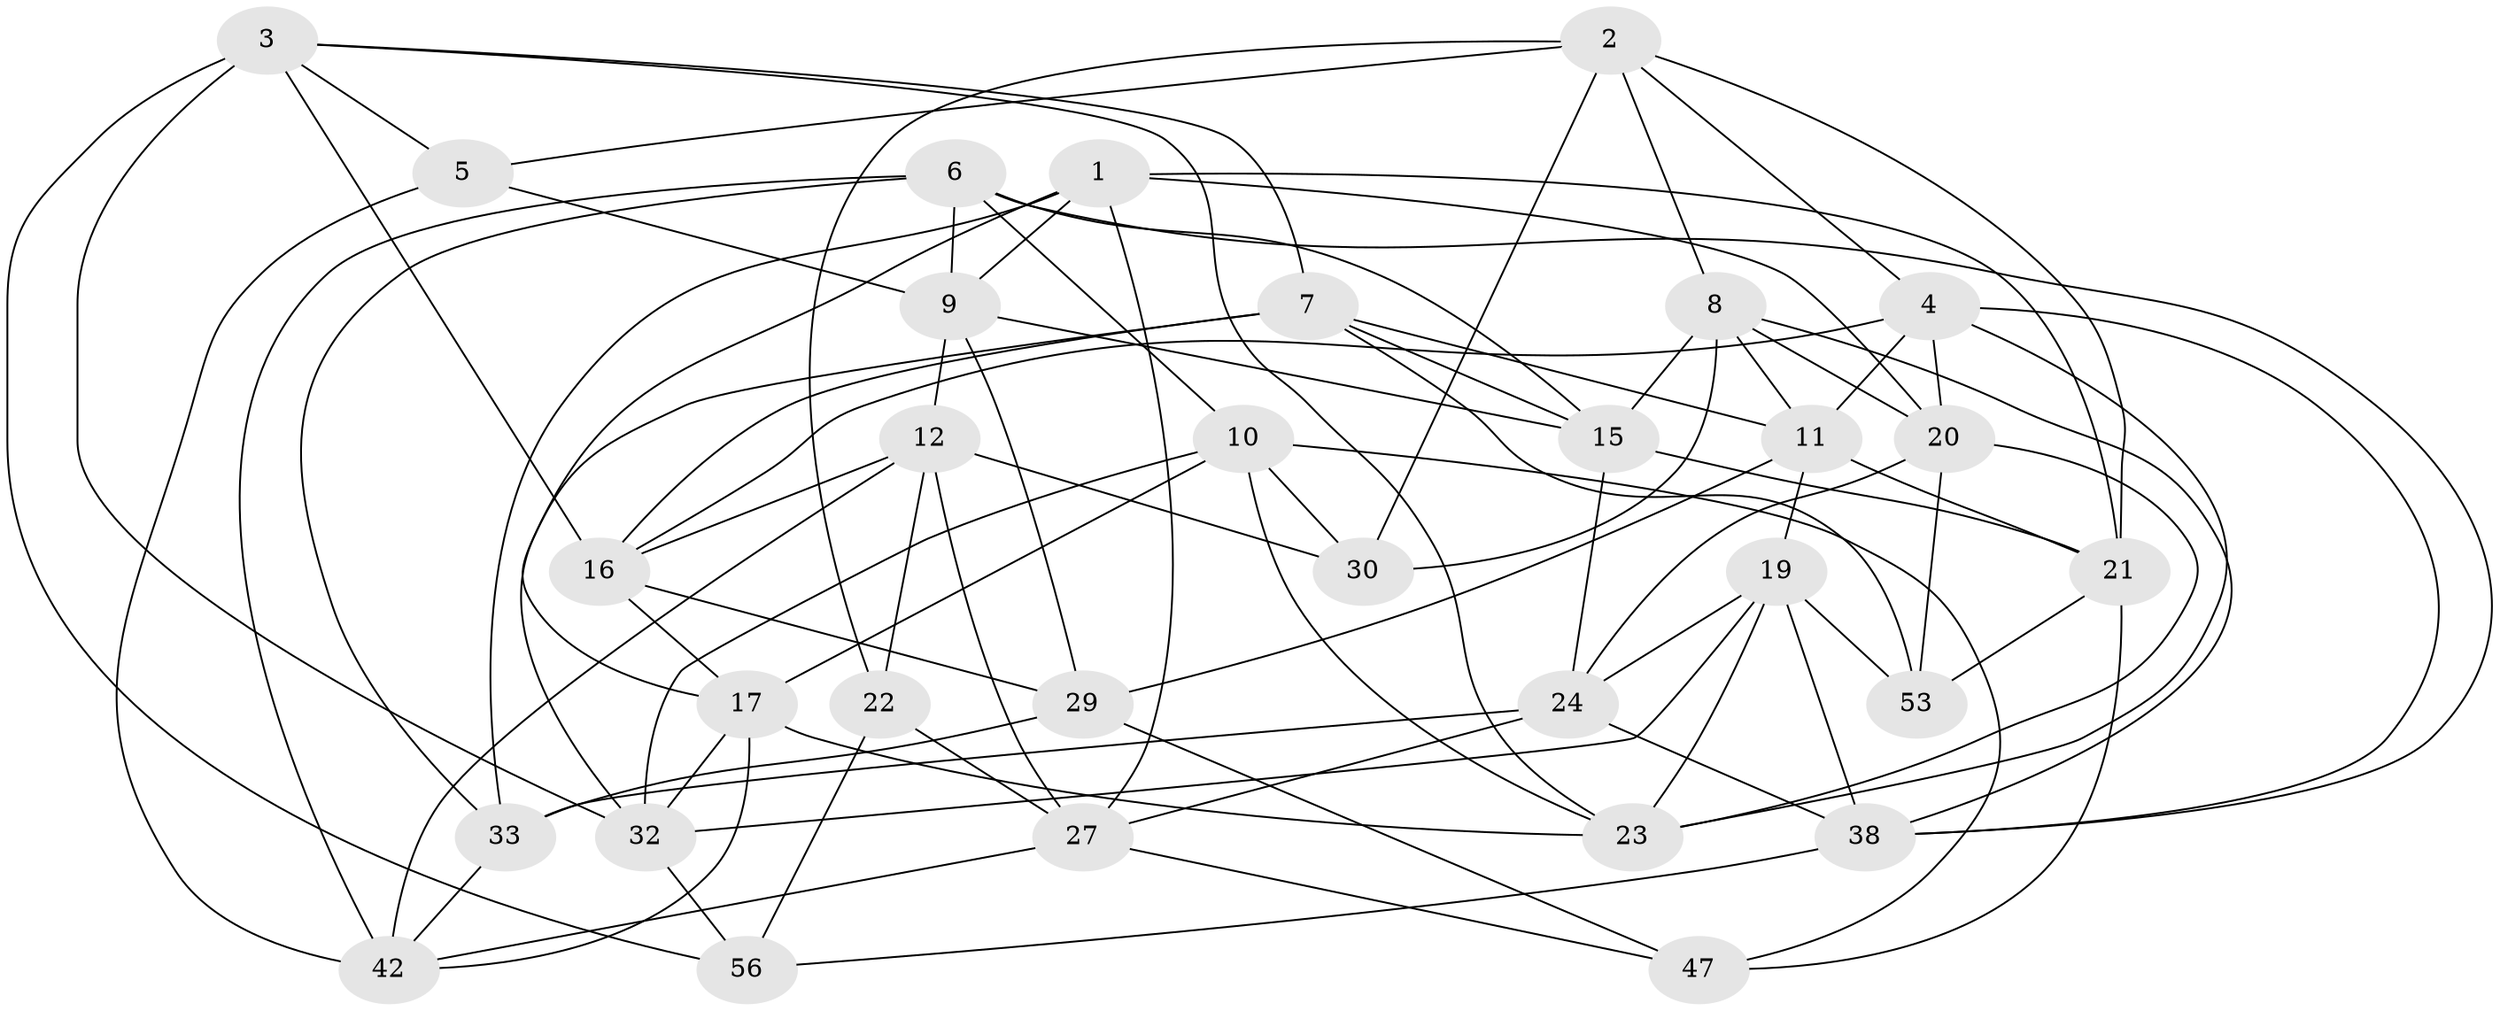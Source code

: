 // Generated by graph-tools (version 1.1) at 2025/52/02/27/25 19:52:28]
// undirected, 31 vertices, 86 edges
graph export_dot {
graph [start="1"]
  node [color=gray90,style=filled];
  1 [super="+25"];
  2 [super="+14"];
  3 [super="+54"];
  4 [super="+48"];
  5;
  6 [super="+36"];
  7 [super="+44"];
  8 [super="+41"];
  9 [super="+35"];
  10 [super="+13"];
  11 [super="+49"];
  12 [super="+18"];
  15 [super="+39"];
  16 [super="+40"];
  17 [super="+26"];
  19 [super="+45"];
  20 [super="+34"];
  21 [super="+52"];
  22;
  23 [super="+37"];
  24 [super="+31"];
  27 [super="+28"];
  29 [super="+51"];
  30;
  32 [super="+55"];
  33 [super="+43"];
  38 [super="+46"];
  42 [super="+50"];
  47;
  53;
  56;
  1 -- 33;
  1 -- 21;
  1 -- 27;
  1 -- 20;
  1 -- 17;
  1 -- 9;
  2 -- 22;
  2 -- 5;
  2 -- 30;
  2 -- 8;
  2 -- 4;
  2 -- 21;
  3 -- 32;
  3 -- 56;
  3 -- 16;
  3 -- 5;
  3 -- 23;
  3 -- 7;
  4 -- 20;
  4 -- 16;
  4 -- 38;
  4 -- 11;
  4 -- 23;
  5 -- 9;
  5 -- 42;
  6 -- 10;
  6 -- 42;
  6 -- 9;
  6 -- 38;
  6 -- 15;
  6 -- 33;
  7 -- 16;
  7 -- 15;
  7 -- 32;
  7 -- 11;
  7 -- 53;
  8 -- 30;
  8 -- 11;
  8 -- 20;
  8 -- 38;
  8 -- 15;
  9 -- 12;
  9 -- 29;
  9 -- 15;
  10 -- 23;
  10 -- 32;
  10 -- 30;
  10 -- 47;
  10 -- 17;
  11 -- 21;
  11 -- 19;
  11 -- 29;
  12 -- 22;
  12 -- 16;
  12 -- 42;
  12 -- 27;
  12 -- 30;
  15 -- 21;
  15 -- 24;
  16 -- 17;
  16 -- 29;
  17 -- 32;
  17 -- 42;
  17 -- 23;
  19 -- 53;
  19 -- 24;
  19 -- 32;
  19 -- 38;
  19 -- 23;
  20 -- 24;
  20 -- 53;
  20 -- 23;
  21 -- 53;
  21 -- 47;
  22 -- 56;
  22 -- 27;
  24 -- 27;
  24 -- 38;
  24 -- 33;
  27 -- 42;
  27 -- 47;
  29 -- 47;
  29 -- 33 [weight=2];
  32 -- 56;
  33 -- 42;
  38 -- 56;
}
